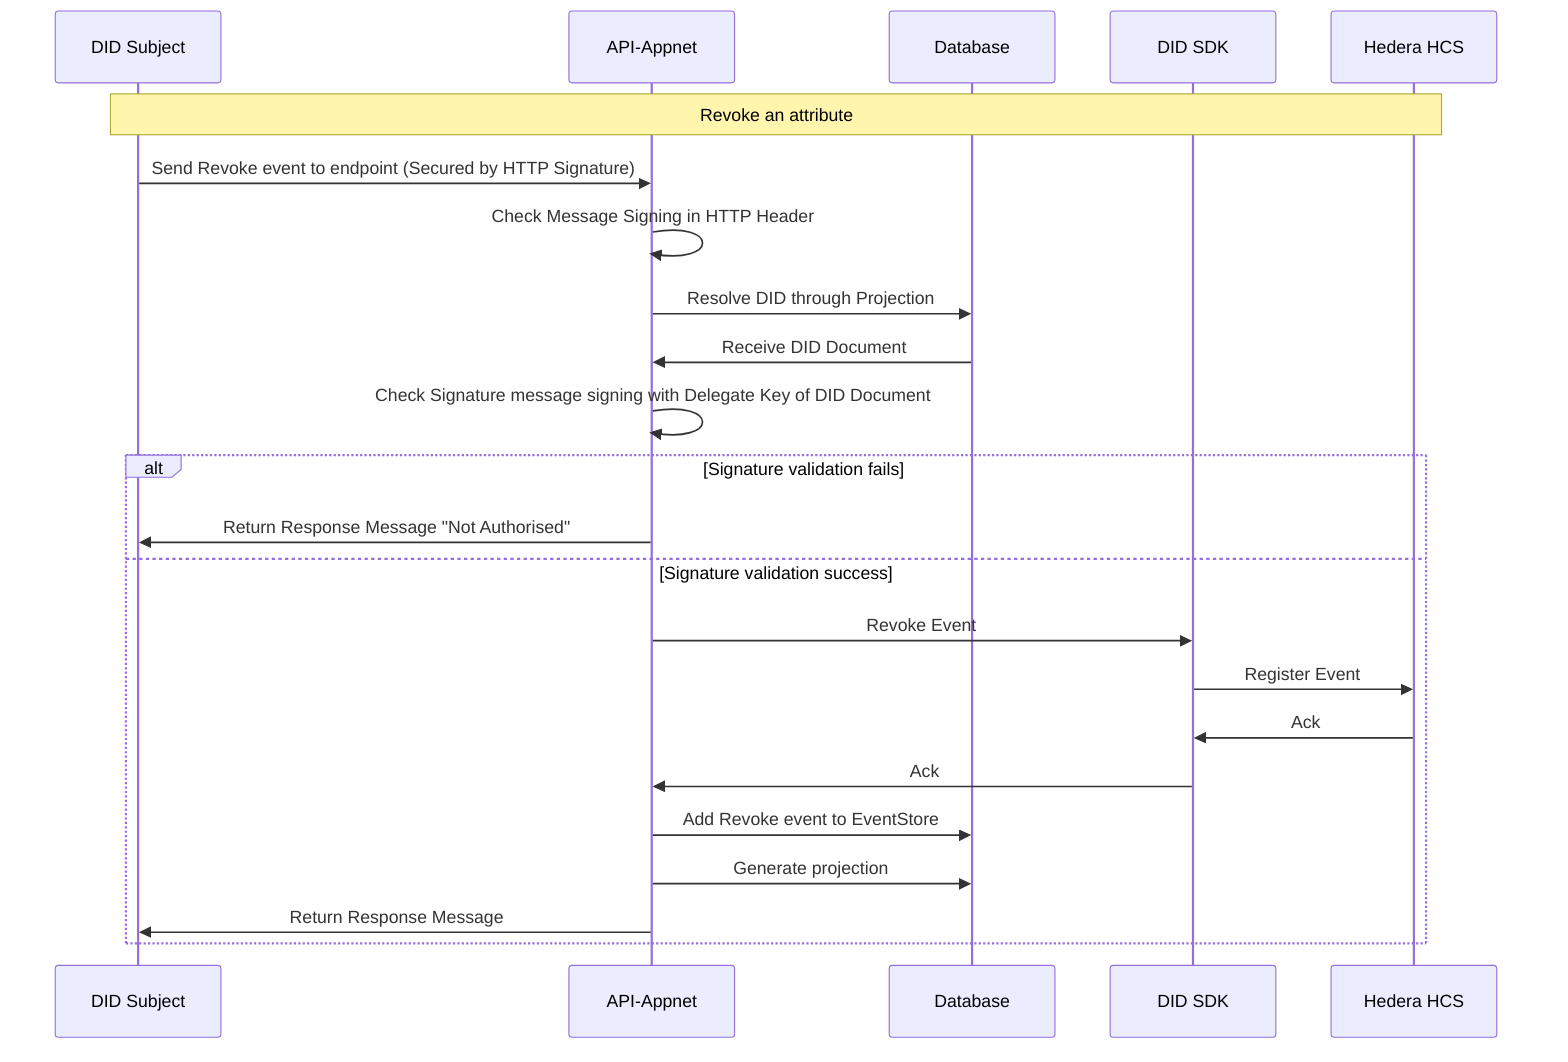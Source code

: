 sequenceDiagram

participant Subject as DID Subject
participant API as API-Appnet
participant Database as Database
participant DIDSDK as DID SDK
participant HCS as Hedera HCS

note over Subject,HCS: Revoke an attribute
Subject ->> API: Send Revoke event to endpoint (Secured by HTTP Signature)
API ->> API: Check Message Signing in HTTP Header
API ->> Database: Resolve DID through Projection
Database ->> API: Receive DID Document
API ->> API: Check Signature message signing with Delegate Key of DID Document
alt Signature validation fails
API ->> Subject: Return Response Message "Not Authorised"
else Signature validation success
API ->> DIDSDK: Revoke Event
DIDSDK ->> HCS: Register Event
HCS ->> DIDSDK: Ack
DIDSDK ->> API: Ack
API ->> Database: Add Revoke event to EventStore
API ->> Database: Generate projection
API ->> Subject: Return Response Message
end